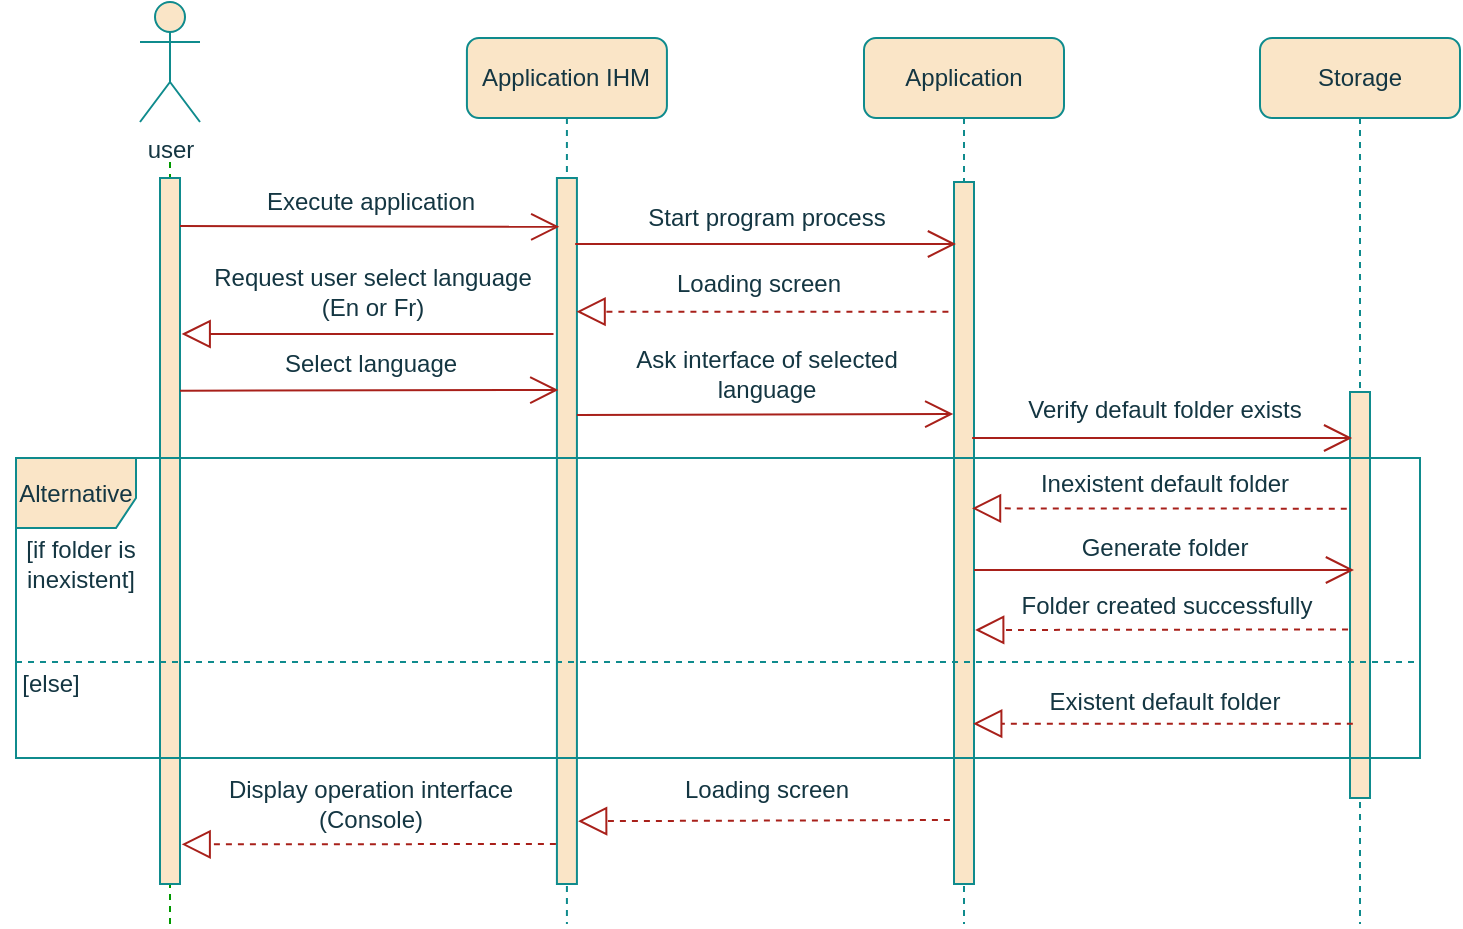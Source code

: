 <mxfile version="20.6.0" type="github">
  <diagram id="x2ItFXhviXWv7ORHFcZc" name="Page-1">
    <mxGraphModel dx="1125" dy="540" grid="1" gridSize="10" guides="1" tooltips="1" connect="1" arrows="1" fold="1" page="1" pageScale="1" pageWidth="413" pageHeight="291" background="#FFFFFF" math="0" shadow="0">
      <root>
        <mxCell id="0" />
        <mxCell id="1" parent="0" />
        <mxCell id="wFlaresxlH41CWPfUtTR-1" value="" style="endArrow=none;dashed=1;html=1;rounded=1;labelBackgroundColor=#DAD2D8;strokeColor=#009900;fontColor=#143642;" parent="1" edge="1">
          <mxGeometry width="50" height="50" relative="1" as="geometry">
            <mxPoint x="115" y="520" as="sourcePoint" />
            <mxPoint x="115" y="137" as="targetPoint" />
          </mxGeometry>
        </mxCell>
        <mxCell id="wFlaresxlH41CWPfUtTR-2" value="&lt;span style=&quot;&quot;&gt;Application IHM&lt;/span&gt;" style="shape=umlLifeline;perimeter=lifelinePerimeter;whiteSpace=wrap;html=1;container=0;collapsible=0;recursiveResize=0;outlineConnect=0;rounded=1;fillColor=#FAE5C7;strokeColor=#0F8B8D;fontColor=#143642;" parent="1" vertex="1">
          <mxGeometry x="263.46" y="77" width="100" height="443" as="geometry" />
        </mxCell>
        <mxCell id="wFlaresxlH41CWPfUtTR-3" value="user" style="shape=umlActor;verticalLabelPosition=bottom;verticalAlign=top;html=1;rounded=1;fillColor=#FAE5C7;strokeColor=#0F8B8D;fontColor=#143642;" parent="1" vertex="1">
          <mxGeometry x="100" y="59" width="30" height="60" as="geometry" />
        </mxCell>
        <mxCell id="wFlaresxlH41CWPfUtTR-4" value="&lt;span style=&quot;&quot;&gt;Application&lt;/span&gt;" style="shape=umlLifeline;perimeter=lifelinePerimeter;whiteSpace=wrap;html=1;container=0;collapsible=0;recursiveResize=0;outlineConnect=0;rounded=1;fillColor=#FAE5C7;strokeColor=#0F8B8D;fontColor=#143642;" parent="1" vertex="1">
          <mxGeometry x="462" y="77" width="100" height="443" as="geometry" />
        </mxCell>
        <mxCell id="wFlaresxlH41CWPfUtTR-5" value="&lt;span style=&quot;&quot;&gt;Storage&lt;/span&gt;" style="shape=umlLifeline;perimeter=lifelinePerimeter;whiteSpace=wrap;html=1;container=0;collapsible=0;recursiveResize=0;outlineConnect=0;rounded=1;fillColor=#FAE5C7;strokeColor=#0F8B8D;fontColor=#143642;" parent="1" vertex="1">
          <mxGeometry x="660" y="77" width="100" height="443" as="geometry" />
        </mxCell>
        <mxCell id="wFlaresxlH41CWPfUtTR-6" value="" style="html=1;points=[];perimeter=orthogonalPerimeter;rounded=0;glass=0;labelBackgroundColor=none;fillStyle=auto;fillColor=#FAE5C7;strokeColor=#0F8B8D;fontColor=#143642;" parent="1" vertex="1">
          <mxGeometry x="110" y="147" width="10" height="353" as="geometry" />
        </mxCell>
        <mxCell id="wFlaresxlH41CWPfUtTR-7" value="" style="html=1;points=[];perimeter=orthogonalPerimeter;rounded=0;glass=0;labelBackgroundColor=none;fillStyle=auto;fillColor=#FAE5C7;strokeColor=#0F8B8D;fontColor=#143642;" parent="1" vertex="1">
          <mxGeometry x="308.46" y="147" width="10" height="353" as="geometry" />
        </mxCell>
        <mxCell id="wFlaresxlH41CWPfUtTR-8" value="" style="html=1;points=[];perimeter=orthogonalPerimeter;rounded=0;glass=0;labelBackgroundColor=none;fillStyle=auto;fillColor=#FAE5C7;strokeColor=#0F8B8D;fontColor=#143642;" parent="1" vertex="1">
          <mxGeometry x="507" y="149" width="10" height="351" as="geometry" />
        </mxCell>
        <mxCell id="gvjHEjFM3OQB5G5lk-x9-2" value="" style="html=1;points=[];perimeter=orthogonalPerimeter;rounded=0;glass=0;labelBackgroundColor=none;fillStyle=auto;fillColor=#FAE5C7;strokeColor=#0F8B8D;fontColor=#143642;" parent="1" vertex="1">
          <mxGeometry x="705" y="254" width="10" height="203" as="geometry" />
        </mxCell>
        <mxCell id="gvjHEjFM3OQB5G5lk-x9-3" value="" style="endArrow=block;dashed=1;endFill=0;endSize=12;html=1;rounded=1;exitX=-0.161;exitY=0.058;exitDx=0;exitDy=0;exitPerimeter=0;labelBackgroundColor=#DAD2D8;strokeColor=#A8201A;fontColor=#143642;" parent="1" edge="1">
          <mxGeometry width="160" relative="1" as="geometry">
            <mxPoint x="703.39" y="312.35" as="sourcePoint" />
            <mxPoint x="516.0" y="312.17" as="targetPoint" />
          </mxGeometry>
        </mxCell>
        <mxCell id="gvjHEjFM3OQB5G5lk-x9-4" value="" style="endArrow=block;dashed=1;endFill=0;endSize=12;html=1;rounded=1;labelBackgroundColor=#DAD2D8;strokeColor=#A8201A;fontColor=#143642;" parent="1" edge="1">
          <mxGeometry width="160" relative="1" as="geometry">
            <mxPoint x="504.21" y="213.82" as="sourcePoint" />
            <mxPoint x="318.29" y="213.82" as="targetPoint" />
          </mxGeometry>
        </mxCell>
        <mxCell id="gvjHEjFM3OQB5G5lk-x9-5" value="" style="endArrow=open;endFill=1;endSize=12;html=1;rounded=1;targetPerimeterSpacing=-4;sourcePerimeterSpacing=3;labelBackgroundColor=#DAD2D8;strokeColor=#A8201A;fontColor=#143642;" parent="1" edge="1">
          <mxGeometry width="160" relative="1" as="geometry">
            <mxPoint x="517" y="343.0" as="sourcePoint" />
            <mxPoint x="707" y="343.0" as="targetPoint" />
          </mxGeometry>
        </mxCell>
        <mxCell id="gvjHEjFM3OQB5G5lk-x9-6" value="" style="endArrow=block;dashed=1;endFill=0;endSize=12;html=1;rounded=1;targetPerimeterSpacing=-4;sourcePerimeterSpacing=3;labelBackgroundColor=#DAD2D8;strokeColor=#A8201A;fontColor=#143642;" parent="1" edge="1">
          <mxGeometry width="160" relative="1" as="geometry">
            <mxPoint x="706.42" y="419.83" as="sourcePoint" />
            <mxPoint x="516.587" y="419.83" as="targetPoint" />
          </mxGeometry>
        </mxCell>
        <mxCell id="gvjHEjFM3OQB5G5lk-x9-7" value="Execute application" style="text;html=1;align=center;verticalAlign=middle;resizable=0;points=[];autosize=1;strokeColor=none;fillColor=none;rounded=1;fontColor=#143642;" parent="1" vertex="1">
          <mxGeometry x="150" y="144" width="130" height="30" as="geometry" />
        </mxCell>
        <mxCell id="gvjHEjFM3OQB5G5lk-x9-8" value="" style="endArrow=open;endFill=1;endSize=12;html=1;rounded=1;entryX=0.118;entryY=0.021;entryDx=0;entryDy=0;entryPerimeter=0;labelBackgroundColor=#DAD2D8;strokeColor=#A8201A;fontColor=#143642;" parent="1" edge="1">
          <mxGeometry width="160" relative="1" as="geometry">
            <mxPoint x="120" y="171.0" as="sourcePoint" />
            <mxPoint x="309.64" y="171.423" as="targetPoint" />
          </mxGeometry>
        </mxCell>
        <mxCell id="gvjHEjFM3OQB5G5lk-x9-9" value="Start program process" style="text;html=1;align=center;verticalAlign=middle;resizable=0;points=[];autosize=1;strokeColor=none;fillColor=none;rounded=1;fontColor=#143642;" parent="1" vertex="1">
          <mxGeometry x="343" y="152" width="140" height="30" as="geometry" />
        </mxCell>
        <mxCell id="gvjHEjFM3OQB5G5lk-x9-10" value="" style="endArrow=open;endFill=1;endSize=12;html=1;rounded=1;exitX=0.913;exitY=0.022;exitDx=0;exitDy=0;exitPerimeter=0;labelBackgroundColor=#DAD2D8;strokeColor=#A8201A;fontColor=#143642;" parent="1" edge="1">
          <mxGeometry width="160" relative="1" as="geometry">
            <mxPoint x="317.59" y="180.016" as="sourcePoint" />
            <mxPoint x="508" y="180.0" as="targetPoint" />
          </mxGeometry>
        </mxCell>
        <mxCell id="gvjHEjFM3OQB5G5lk-x9-11" value="" style="endArrow=block;dashed=1;endFill=0;endSize=12;html=1;rounded=1;exitX=-0.125;exitY=0.144;exitDx=0;exitDy=0;exitPerimeter=0;labelBackgroundColor=#DAD2D8;strokeColor=#A8201A;fontColor=#143642;" parent="1" edge="1">
          <mxGeometry width="160" relative="1" as="geometry">
            <mxPoint x="307.95" y="480.002" as="sourcePoint" />
            <mxPoint x="120.827" y="480.17" as="targetPoint" />
          </mxGeometry>
        </mxCell>
        <mxCell id="gvjHEjFM3OQB5G5lk-x9-12" value="Verify default folder exists" style="text;html=1;align=center;verticalAlign=middle;resizable=0;points=[];autosize=1;strokeColor=none;fillColor=none;rounded=1;fontColor=#143642;" parent="1" vertex="1">
          <mxGeometry x="531.5" y="248" width="160" height="30" as="geometry" />
        </mxCell>
        <mxCell id="gvjHEjFM3OQB5G5lk-x9-13" value="Alternative" style="shape=umlFrame;whiteSpace=wrap;html=1;width=60;height=35;fillColor=#FAE5C7;strokeColor=#0F8B8D;fontColor=#143642;" parent="1" vertex="1">
          <mxGeometry x="38" y="287" width="702" height="150" as="geometry" />
        </mxCell>
        <mxCell id="gvjHEjFM3OQB5G5lk-x9-14" value="Loading screen" style="text;html=1;align=center;verticalAlign=middle;resizable=0;points=[];autosize=1;strokeColor=none;fillColor=none;rounded=1;fontColor=#143642;" parent="1" vertex="1">
          <mxGeometry x="354.0" y="185" width="110" height="30" as="geometry" />
        </mxCell>
        <mxCell id="gvjHEjFM3OQB5G5lk-x9-15" value="[if folder is &lt;br&gt;inexistent]" style="text;html=1;align=center;verticalAlign=middle;resizable=0;points=[];autosize=1;strokeColor=none;fillColor=none;fontColor=#143642;" parent="1" vertex="1">
          <mxGeometry x="30" y="320" width="80" height="40" as="geometry" />
        </mxCell>
        <mxCell id="gvjHEjFM3OQB5G5lk-x9-16" value="[else]" style="text;html=1;align=center;verticalAlign=middle;resizable=0;points=[];autosize=1;strokeColor=none;fillColor=none;fontColor=#143642;" parent="1" vertex="1">
          <mxGeometry x="30" y="385" width="50" height="30" as="geometry" />
        </mxCell>
        <mxCell id="gvjHEjFM3OQB5G5lk-x9-17" value="Inexistent default folder" style="text;html=1;align=center;verticalAlign=middle;resizable=0;points=[];autosize=1;strokeColor=none;fillColor=none;rounded=1;fontColor=#143642;" parent="1" vertex="1">
          <mxGeometry x="537.0" y="285.17" width="150" height="30" as="geometry" />
        </mxCell>
        <mxCell id="gvjHEjFM3OQB5G5lk-x9-18" value="" style="line;strokeWidth=1;fillColor=none;align=left;verticalAlign=middle;spacingTop=-1;spacingLeft=3;spacingRight=3;rotatable=0;labelPosition=right;points=[];portConstraint=eastwest;dashed=1;labelBackgroundColor=#DAD2D8;strokeColor=#0F8B8D;fontColor=#143642;" parent="1" vertex="1">
          <mxGeometry x="38" y="385" width="700" height="8" as="geometry" />
        </mxCell>
        <mxCell id="gvjHEjFM3OQB5G5lk-x9-19" value="Generate folder" style="text;html=1;align=center;verticalAlign=middle;resizable=0;points=[];autosize=1;strokeColor=none;fillColor=none;rounded=1;fontColor=#143642;" parent="1" vertex="1">
          <mxGeometry x="557.42" y="317" width="110" height="30" as="geometry" />
        </mxCell>
        <mxCell id="gvjHEjFM3OQB5G5lk-x9-20" value="Existent default folder" style="text;html=1;align=center;verticalAlign=middle;resizable=0;points=[];autosize=1;strokeColor=none;fillColor=none;rounded=1;fontColor=#143642;" parent="1" vertex="1">
          <mxGeometry x="541.5" y="394" width="140" height="30" as="geometry" />
        </mxCell>
        <mxCell id="gvjHEjFM3OQB5G5lk-x9-21" value="Display operation interface&lt;br&gt;(Console)" style="text;html=1;align=center;verticalAlign=middle;resizable=0;points=[];autosize=1;strokeColor=none;fillColor=none;rounded=1;fontColor=#143642;" parent="1" vertex="1">
          <mxGeometry x="130" y="440" width="170" height="40" as="geometry" />
        </mxCell>
        <mxCell id="gvjHEjFM3OQB5G5lk-x9-22" value="" style="endArrow=open;endFill=1;endSize=12;html=1;rounded=1;targetPerimeterSpacing=-4;sourcePerimeterSpacing=3;labelBackgroundColor=#DAD2D8;strokeColor=#A8201A;fontColor=#143642;" parent="1" edge="1">
          <mxGeometry width="160" relative="1" as="geometry">
            <mxPoint x="516.08" y="277.0" as="sourcePoint" />
            <mxPoint x="706.08" y="277.0" as="targetPoint" />
          </mxGeometry>
        </mxCell>
        <mxCell id="gvjHEjFM3OQB5G5lk-x9-23" value="" style="endArrow=block;dashed=1;endFill=0;endSize=12;html=1;rounded=1;targetPerimeterSpacing=-4;sourcePerimeterSpacing=3;exitX=-0.099;exitY=0.603;exitDx=0;exitDy=0;exitPerimeter=0;labelBackgroundColor=#DAD2D8;strokeColor=#A8201A;fontColor=#143642;" parent="1" edge="1">
          <mxGeometry width="160" relative="1" as="geometry">
            <mxPoint x="704.01" y="372.72" as="sourcePoint" />
            <mxPoint x="517.587" y="373.0" as="targetPoint" />
          </mxGeometry>
        </mxCell>
        <mxCell id="gvjHEjFM3OQB5G5lk-x9-24" value="Folder created successfully" style="text;html=1;align=center;verticalAlign=middle;resizable=0;points=[];autosize=1;strokeColor=none;fillColor=none;rounded=1;fontColor=#143642;" parent="1" vertex="1">
          <mxGeometry x="527.5" y="346.0" width="170" height="30" as="geometry" />
        </mxCell>
        <mxCell id="gvjHEjFM3OQB5G5lk-x9-25" value="Request user select language&lt;br&gt;(En or Fr)" style="text;html=1;align=center;verticalAlign=middle;resizable=0;points=[];autosize=1;strokeColor=none;fillColor=none;rounded=1;fontColor=#143642;" parent="1" vertex="1">
          <mxGeometry x="125.83" y="184" width="180" height="40" as="geometry" />
        </mxCell>
        <mxCell id="gvjHEjFM3OQB5G5lk-x9-26" value="" style="endArrow=block;endFill=0;endSize=12;html=1;rounded=1;labelBackgroundColor=#DAD2D8;strokeColor=#A8201A;fontColor=#143642;" parent="1" edge="1">
          <mxGeometry width="160" relative="1" as="geometry">
            <mxPoint x="306.75" y="225.0" as="sourcePoint" />
            <mxPoint x="120.83" y="225.0" as="targetPoint" />
          </mxGeometry>
        </mxCell>
        <mxCell id="gvjHEjFM3OQB5G5lk-x9-27" value="Select language" style="text;html=1;align=center;verticalAlign=middle;resizable=0;points=[];autosize=1;strokeColor=none;fillColor=none;rounded=1;fontColor=#143642;" parent="1" vertex="1">
          <mxGeometry x="160" y="225" width="110" height="30" as="geometry" />
        </mxCell>
        <mxCell id="gvjHEjFM3OQB5G5lk-x9-28" value="" style="endArrow=open;endFill=1;endSize=12;html=1;rounded=1;entryX=0.071;entryY=0.165;entryDx=0;entryDy=0;entryPerimeter=0;labelBackgroundColor=#DAD2D8;strokeColor=#A8201A;fontColor=#143642;" parent="1" edge="1">
          <mxGeometry width="160" relative="1" as="geometry">
            <mxPoint x="120" y="253.38" as="sourcePoint" />
            <mxPoint x="309.17" y="253.0" as="targetPoint" />
          </mxGeometry>
        </mxCell>
        <mxCell id="gvjHEjFM3OQB5G5lk-x9-29" value="Loading screen" style="text;html=1;align=center;verticalAlign=middle;resizable=0;points=[];autosize=1;strokeColor=none;fillColor=none;rounded=1;fontColor=#143642;" parent="1" vertex="1">
          <mxGeometry x="357.83" y="438" width="110" height="30" as="geometry" />
        </mxCell>
        <mxCell id="gvjHEjFM3OQB5G5lk-x9-30" value="" style="endArrow=block;dashed=1;endFill=0;endSize=12;html=1;rounded=1;exitX=-0.211;exitY=0.186;exitDx=0;exitDy=0;exitPerimeter=0;labelBackgroundColor=#DAD2D8;strokeColor=#A8201A;fontColor=#143642;" parent="1" edge="1">
          <mxGeometry width="160" relative="1" as="geometry">
            <mxPoint x="504.95" y="467.998" as="sourcePoint" />
            <mxPoint x="319.06" y="468.59" as="targetPoint" />
          </mxGeometry>
        </mxCell>
        <mxCell id="gvjHEjFM3OQB5G5lk-x9-31" value="" style="endArrow=open;endFill=1;endSize=12;html=1;rounded=1;entryX=-0.083;entryY=0.173;entryDx=0;entryDy=0;entryPerimeter=0;labelBackgroundColor=#DAD2D8;strokeColor=#A8201A;fontColor=#143642;" parent="1" edge="1">
          <mxGeometry width="160" relative="1" as="geometry">
            <mxPoint x="318.46" y="265.56" as="sourcePoint" />
            <mxPoint x="506.63" y="265.004" as="targetPoint" />
          </mxGeometry>
        </mxCell>
        <mxCell id="gvjHEjFM3OQB5G5lk-x9-32" value="Ask interface of selected &lt;br&gt;language" style="text;html=1;align=center;verticalAlign=middle;resizable=0;points=[];autosize=1;strokeColor=none;fillColor=none;rounded=1;fontColor=#143642;" parent="1" vertex="1">
          <mxGeometry x="337.83" y="225" width="150" height="40" as="geometry" />
        </mxCell>
      </root>
    </mxGraphModel>
  </diagram>
</mxfile>
